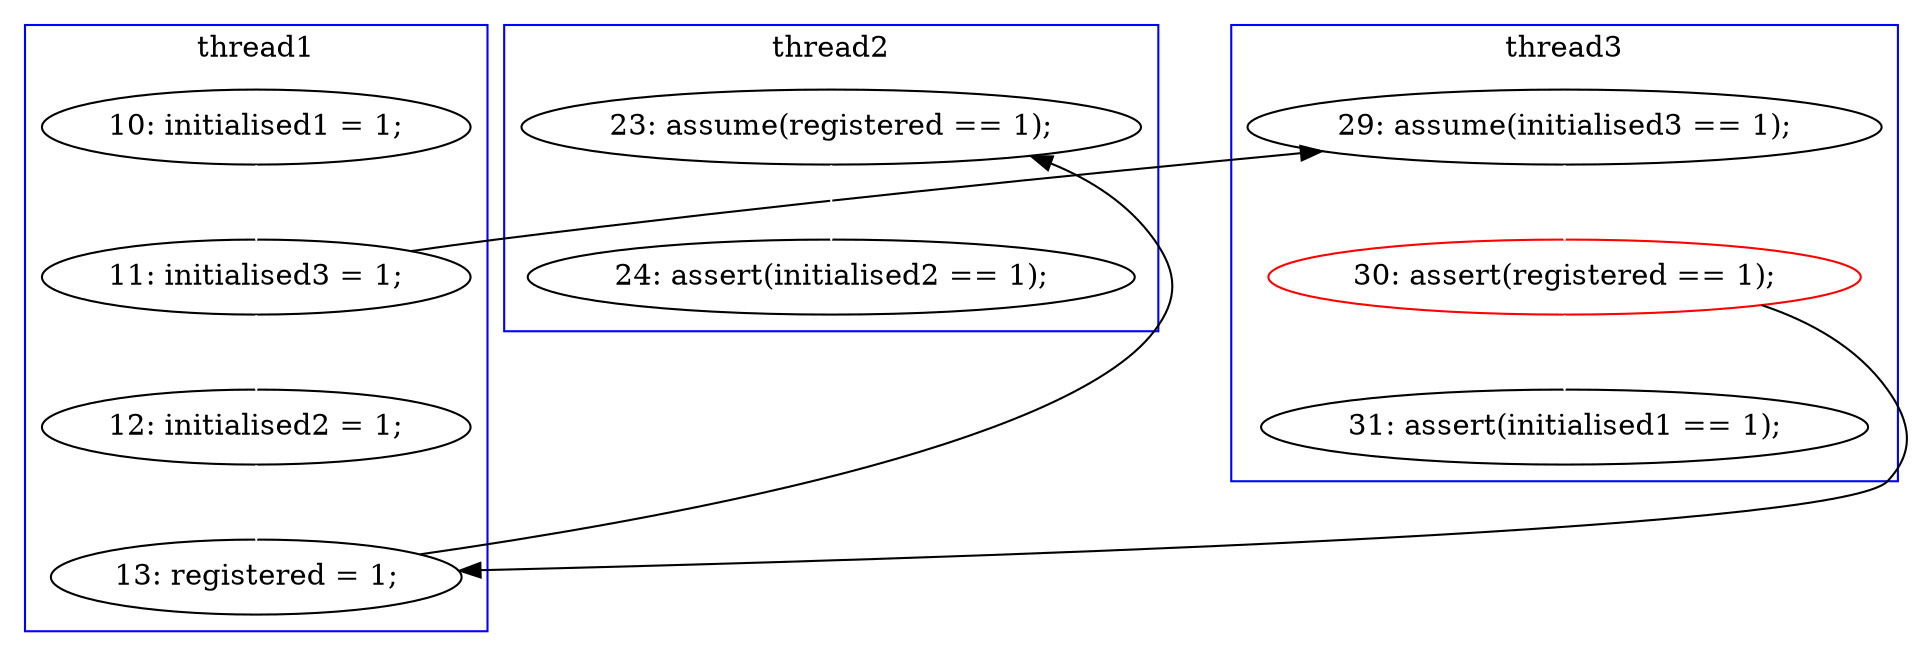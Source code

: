 digraph Counterexample {
	10 -> 15 [color = white, style = solid]
	15 -> 17 [color = black, style = solid, constraint = false]
	22 -> 24 [color = black, style = solid, constraint = false]
	17 -> 18 [color = white, style = solid]
	16 -> 22 [color = white, style = solid]
	18 -> 19 [color = white, style = solid]
	24 -> 25 [color = white, style = solid]
	18 -> 22 [color = black, style = solid, constraint = false]
	15 -> 16 [color = white, style = solid]
	subgraph cluster3 {
		label = thread3
		color = blue
		17  [label = "29: assume(initialised3 == 1);"]
		18  [label = "30: assert(registered == 1);", color = red]
		19  [label = "31: assert(initialised1 == 1);"]
	}
	subgraph cluster2 {
		label = thread2
		color = blue
		25  [label = "24: assert(initialised2 == 1);"]
		24  [label = "23: assume(registered == 1);"]
	}
	subgraph cluster1 {
		label = thread1
		color = blue
		16  [label = "12: initialised2 = 1;"]
		22  [label = "13: registered = 1;"]
		10  [label = "10: initialised1 = 1;"]
		15  [label = "11: initialised3 = 1;"]
	}
}